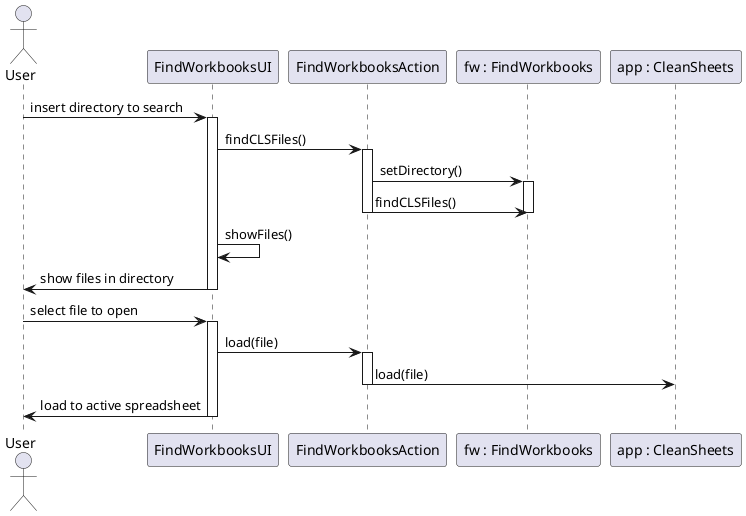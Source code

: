 @startuml find_workbooks_design.png

  actor User
  participant "FindWorkbooksUI" as UI
  participant "FindWorkbooksAction" as ctrl
  participant "fw : FindWorkbooks" as find
  participant "app : CleanSheets"  as app


User -> UI : insert directory to search
activate UI

UI -> ctrl : findCLSFiles()
activate ctrl
ctrl -> find : setDirectory()
activate find
ctrl -> find : findCLSFiles()
deactivate ctrl
deactivate find
UI -> UI : showFiles()
UI -> User : show files in directory
deactivate UI
User -> UI : select file to open
activate UI
UI -> ctrl : load(file)
activate ctrl
ctrl -> app : load(file)
deactivate ctrl
UI -> User : load to active spreadsheet
deactivate UI

@enduml